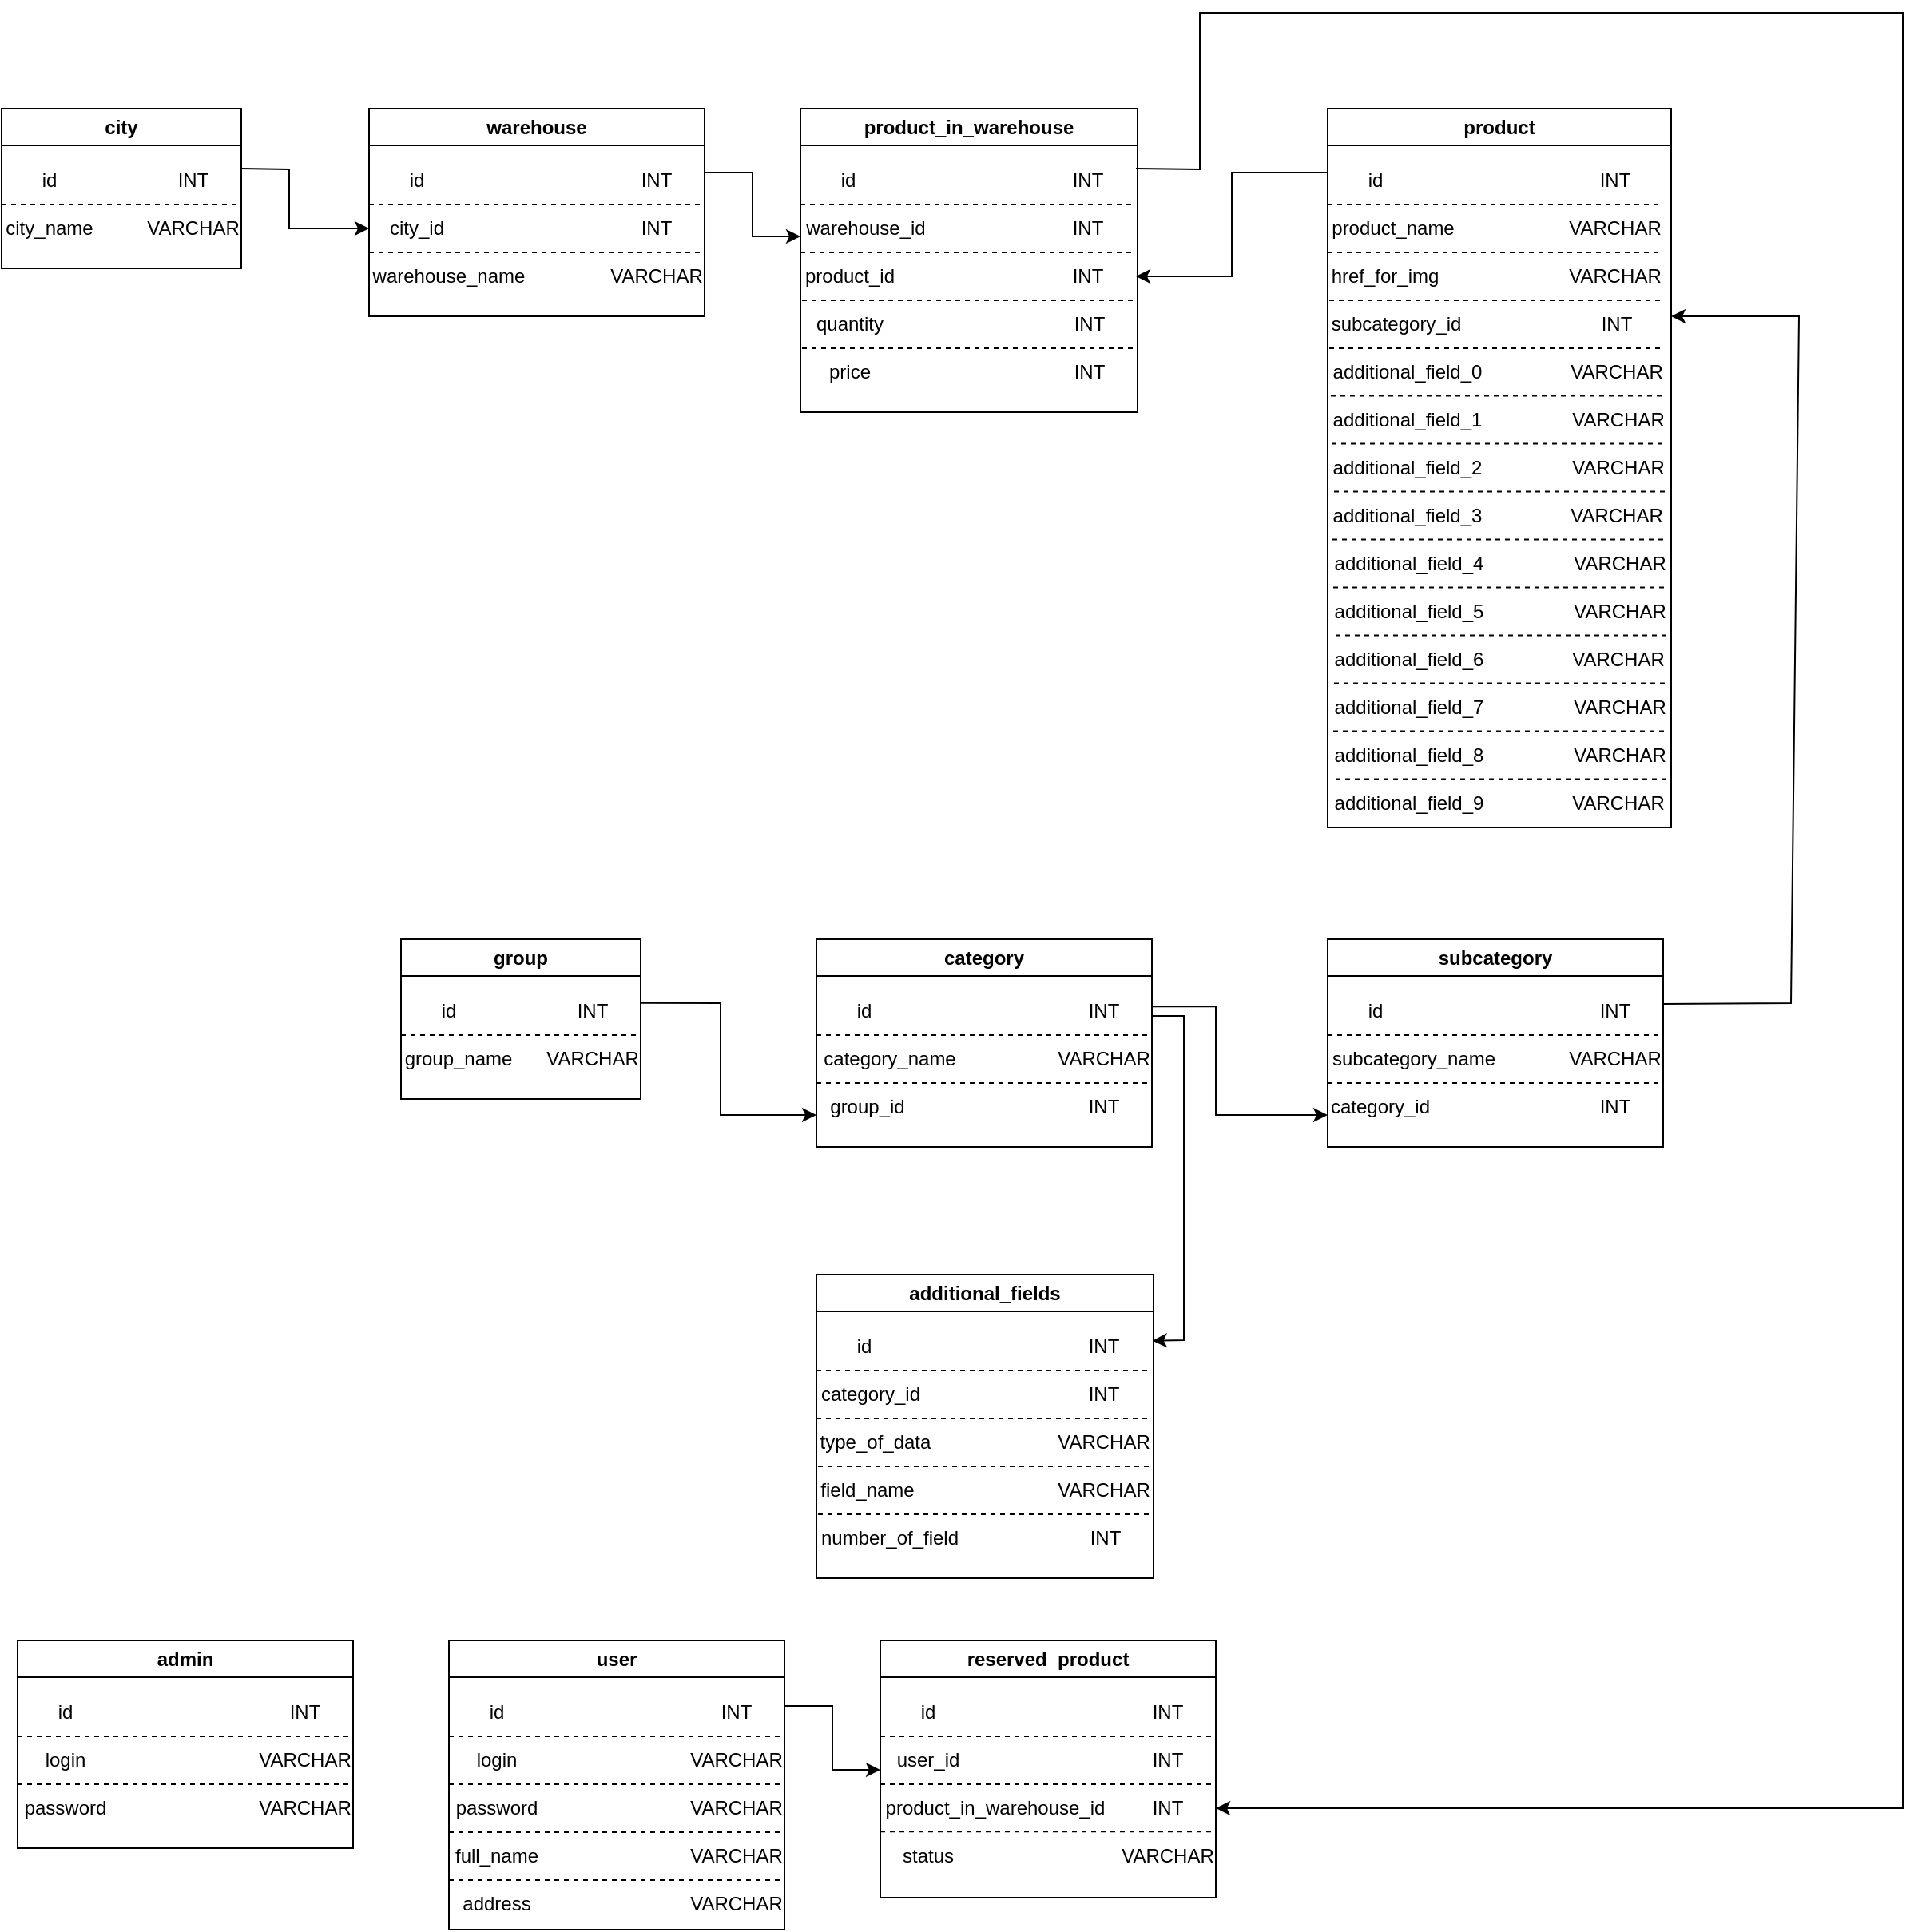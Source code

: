 <mxfile version="23.1.5" type="device">
  <diagram name="Страница — 1" id="NhzPZd3ZT4BppzUAGrmH">
    <mxGraphModel dx="567" dy="331" grid="1" gridSize="10" guides="1" tooltips="1" connect="1" arrows="1" fold="1" page="1" pageScale="1" pageWidth="827" pageHeight="1169" math="0" shadow="0">
      <root>
        <mxCell id="0" />
        <mxCell id="1" parent="0" />
        <mxCell id="bWRNTXjjnEIZdg9ND6SS-1" value="city" style="swimlane;whiteSpace=wrap;html=1;" parent="1" vertex="1">
          <mxGeometry x="20" y="80" width="150" height="100" as="geometry" />
        </mxCell>
        <mxCell id="bWRNTXjjnEIZdg9ND6SS-3" value="id" style="text;html=1;align=center;verticalAlign=middle;whiteSpace=wrap;rounded=0;" parent="bWRNTXjjnEIZdg9ND6SS-1" vertex="1">
          <mxGeometry y="30" width="60" height="30" as="geometry" />
        </mxCell>
        <mxCell id="bWRNTXjjnEIZdg9ND6SS-2" value="INT" style="text;html=1;align=center;verticalAlign=middle;whiteSpace=wrap;rounded=0;" parent="bWRNTXjjnEIZdg9ND6SS-1" vertex="1">
          <mxGeometry x="90" y="30" width="60" height="30" as="geometry" />
        </mxCell>
        <mxCell id="bWRNTXjjnEIZdg9ND6SS-8" value="" style="endArrow=none;dashed=1;html=1;rounded=0;exitX=0;exitY=1;exitDx=0;exitDy=0;entryX=1;entryY=1;entryDx=0;entryDy=0;" parent="bWRNTXjjnEIZdg9ND6SS-1" source="bWRNTXjjnEIZdg9ND6SS-3" target="bWRNTXjjnEIZdg9ND6SS-2" edge="1">
          <mxGeometry width="50" height="50" relative="1" as="geometry">
            <mxPoint x="120" y="120" as="sourcePoint" />
            <mxPoint x="170" y="70" as="targetPoint" />
          </mxGeometry>
        </mxCell>
        <mxCell id="bWRNTXjjnEIZdg9ND6SS-9" value="city_name" style="text;html=1;align=center;verticalAlign=middle;whiteSpace=wrap;rounded=0;" parent="bWRNTXjjnEIZdg9ND6SS-1" vertex="1">
          <mxGeometry y="60" width="60" height="30" as="geometry" />
        </mxCell>
        <mxCell id="bWRNTXjjnEIZdg9ND6SS-10" value="VARCHAR" style="text;html=1;align=center;verticalAlign=middle;whiteSpace=wrap;rounded=0;" parent="bWRNTXjjnEIZdg9ND6SS-1" vertex="1">
          <mxGeometry x="90" y="60" width="60" height="30" as="geometry" />
        </mxCell>
        <mxCell id="bWRNTXjjnEIZdg9ND6SS-11" value="warehouse" style="swimlane;whiteSpace=wrap;html=1;" parent="1" vertex="1">
          <mxGeometry x="250" y="80" width="210" height="130" as="geometry" />
        </mxCell>
        <mxCell id="bWRNTXjjnEIZdg9ND6SS-12" value="id" style="text;html=1;align=center;verticalAlign=middle;whiteSpace=wrap;rounded=0;" parent="bWRNTXjjnEIZdg9ND6SS-11" vertex="1">
          <mxGeometry y="30" width="60" height="30" as="geometry" />
        </mxCell>
        <mxCell id="bWRNTXjjnEIZdg9ND6SS-13" value="INT" style="text;html=1;align=center;verticalAlign=middle;whiteSpace=wrap;rounded=0;" parent="bWRNTXjjnEIZdg9ND6SS-11" vertex="1">
          <mxGeometry x="150" y="30" width="60" height="30" as="geometry" />
        </mxCell>
        <mxCell id="bWRNTXjjnEIZdg9ND6SS-14" value="" style="endArrow=none;dashed=1;html=1;rounded=0;exitX=0;exitY=1;exitDx=0;exitDy=0;entryX=1;entryY=1;entryDx=0;entryDy=0;" parent="bWRNTXjjnEIZdg9ND6SS-11" source="bWRNTXjjnEIZdg9ND6SS-12" target="bWRNTXjjnEIZdg9ND6SS-13" edge="1">
          <mxGeometry width="50" height="50" relative="1" as="geometry">
            <mxPoint x="120" y="120" as="sourcePoint" />
            <mxPoint x="170" y="70" as="targetPoint" />
          </mxGeometry>
        </mxCell>
        <mxCell id="bWRNTXjjnEIZdg9ND6SS-15" value="city_id" style="text;html=1;align=center;verticalAlign=middle;whiteSpace=wrap;rounded=0;" parent="bWRNTXjjnEIZdg9ND6SS-11" vertex="1">
          <mxGeometry y="60" width="60" height="30" as="geometry" />
        </mxCell>
        <mxCell id="bWRNTXjjnEIZdg9ND6SS-16" value="INT" style="text;html=1;align=center;verticalAlign=middle;whiteSpace=wrap;rounded=0;" parent="bWRNTXjjnEIZdg9ND6SS-11" vertex="1">
          <mxGeometry x="150" y="60" width="60" height="30" as="geometry" />
        </mxCell>
        <mxCell id="bWRNTXjjnEIZdg9ND6SS-17" value="" style="endArrow=none;dashed=1;html=1;rounded=0;exitX=0;exitY=1;exitDx=0;exitDy=0;entryX=1;entryY=1;entryDx=0;entryDy=0;entryPerimeter=0;" parent="bWRNTXjjnEIZdg9ND6SS-11" target="bWRNTXjjnEIZdg9ND6SS-16" edge="1">
          <mxGeometry width="50" height="50" relative="1" as="geometry">
            <mxPoint y="90" as="sourcePoint" />
            <mxPoint x="150" y="90" as="targetPoint" />
          </mxGeometry>
        </mxCell>
        <mxCell id="bWRNTXjjnEIZdg9ND6SS-18" value="warehouse_name" style="text;html=1;align=center;verticalAlign=middle;whiteSpace=wrap;rounded=0;" parent="bWRNTXjjnEIZdg9ND6SS-11" vertex="1">
          <mxGeometry x="20" y="90" width="60" height="30" as="geometry" />
        </mxCell>
        <mxCell id="bWRNTXjjnEIZdg9ND6SS-19" value="VARCHAR" style="text;html=1;align=center;verticalAlign=middle;whiteSpace=wrap;rounded=0;" parent="bWRNTXjjnEIZdg9ND6SS-11" vertex="1">
          <mxGeometry x="150" y="90" width="60" height="30" as="geometry" />
        </mxCell>
        <mxCell id="bWRNTXjjnEIZdg9ND6SS-20" value="product_in_warehouse" style="swimlane;whiteSpace=wrap;html=1;" parent="1" vertex="1">
          <mxGeometry x="520" y="80" width="211" height="190" as="geometry" />
        </mxCell>
        <mxCell id="bWRNTXjjnEIZdg9ND6SS-21" value="id" style="text;html=1;align=center;verticalAlign=middle;whiteSpace=wrap;rounded=0;" parent="bWRNTXjjnEIZdg9ND6SS-20" vertex="1">
          <mxGeometry y="30" width="60" height="30" as="geometry" />
        </mxCell>
        <mxCell id="bWRNTXjjnEIZdg9ND6SS-22" value="INT" style="text;html=1;align=center;verticalAlign=middle;whiteSpace=wrap;rounded=0;" parent="bWRNTXjjnEIZdg9ND6SS-20" vertex="1">
          <mxGeometry x="150" y="30" width="60" height="30" as="geometry" />
        </mxCell>
        <mxCell id="bWRNTXjjnEIZdg9ND6SS-23" value="" style="endArrow=none;dashed=1;html=1;rounded=0;exitX=0;exitY=1;exitDx=0;exitDy=0;entryX=1;entryY=1;entryDx=0;entryDy=0;" parent="bWRNTXjjnEIZdg9ND6SS-20" source="bWRNTXjjnEIZdg9ND6SS-21" target="bWRNTXjjnEIZdg9ND6SS-22" edge="1">
          <mxGeometry width="50" height="50" relative="1" as="geometry">
            <mxPoint x="120" y="120" as="sourcePoint" />
            <mxPoint x="170" y="70" as="targetPoint" />
          </mxGeometry>
        </mxCell>
        <mxCell id="bWRNTXjjnEIZdg9ND6SS-24" value="warehouse_id" style="text;html=1;align=center;verticalAlign=middle;whiteSpace=wrap;rounded=0;" parent="bWRNTXjjnEIZdg9ND6SS-20" vertex="1">
          <mxGeometry x="11" y="60" width="60" height="30" as="geometry" />
        </mxCell>
        <mxCell id="bWRNTXjjnEIZdg9ND6SS-25" value="INT" style="text;html=1;align=center;verticalAlign=middle;whiteSpace=wrap;rounded=0;" parent="bWRNTXjjnEIZdg9ND6SS-20" vertex="1">
          <mxGeometry x="150" y="60" width="60" height="30" as="geometry" />
        </mxCell>
        <mxCell id="bWRNTXjjnEIZdg9ND6SS-26" value="" style="endArrow=none;dashed=1;html=1;rounded=0;exitX=0;exitY=1;exitDx=0;exitDy=0;entryX=1;entryY=1;entryDx=0;entryDy=0;entryPerimeter=0;" parent="bWRNTXjjnEIZdg9ND6SS-20" target="bWRNTXjjnEIZdg9ND6SS-25" edge="1">
          <mxGeometry width="50" height="50" relative="1" as="geometry">
            <mxPoint y="90" as="sourcePoint" />
            <mxPoint x="150" y="90" as="targetPoint" />
          </mxGeometry>
        </mxCell>
        <mxCell id="bWRNTXjjnEIZdg9ND6SS-27" value="product_id" style="text;html=1;align=center;verticalAlign=middle;whiteSpace=wrap;rounded=0;" parent="bWRNTXjjnEIZdg9ND6SS-20" vertex="1">
          <mxGeometry x="1" y="90" width="60" height="30" as="geometry" />
        </mxCell>
        <mxCell id="bWRNTXjjnEIZdg9ND6SS-29" value="INT" style="text;html=1;align=center;verticalAlign=middle;whiteSpace=wrap;rounded=0;" parent="bWRNTXjjnEIZdg9ND6SS-20" vertex="1">
          <mxGeometry x="150" y="90" width="60" height="30" as="geometry" />
        </mxCell>
        <mxCell id="bWRNTXjjnEIZdg9ND6SS-31" value="" style="endArrow=none;dashed=1;html=1;rounded=0;exitX=0;exitY=1;exitDx=0;exitDy=0;entryX=1;entryY=1;entryDx=0;entryDy=0;" parent="bWRNTXjjnEIZdg9ND6SS-20" edge="1">
          <mxGeometry width="50" height="50" relative="1" as="geometry">
            <mxPoint x="1" y="120" as="sourcePoint" />
            <mxPoint x="211" y="120" as="targetPoint" />
          </mxGeometry>
        </mxCell>
        <mxCell id="bWRNTXjjnEIZdg9ND6SS-32" value="quantity" style="text;html=1;align=center;verticalAlign=middle;whiteSpace=wrap;rounded=0;" parent="bWRNTXjjnEIZdg9ND6SS-20" vertex="1">
          <mxGeometry x="1" y="120" width="60" height="30" as="geometry" />
        </mxCell>
        <mxCell id="bWRNTXjjnEIZdg9ND6SS-33" value="INT" style="text;html=1;align=center;verticalAlign=middle;whiteSpace=wrap;rounded=0;" parent="bWRNTXjjnEIZdg9ND6SS-20" vertex="1">
          <mxGeometry x="151" y="120" width="60" height="30" as="geometry" />
        </mxCell>
        <mxCell id="bWRNTXjjnEIZdg9ND6SS-34" value="" style="endArrow=none;dashed=1;html=1;rounded=0;exitX=0;exitY=1;exitDx=0;exitDy=0;entryX=1;entryY=1;entryDx=0;entryDy=0;entryPerimeter=0;" parent="bWRNTXjjnEIZdg9ND6SS-20" target="bWRNTXjjnEIZdg9ND6SS-33" edge="1">
          <mxGeometry width="50" height="50" relative="1" as="geometry">
            <mxPoint x="1" y="150" as="sourcePoint" />
            <mxPoint x="151" y="150" as="targetPoint" />
          </mxGeometry>
        </mxCell>
        <mxCell id="bWRNTXjjnEIZdg9ND6SS-35" value="price" style="text;html=1;align=center;verticalAlign=middle;whiteSpace=wrap;rounded=0;" parent="bWRNTXjjnEIZdg9ND6SS-20" vertex="1">
          <mxGeometry x="1" y="150" width="60" height="30" as="geometry" />
        </mxCell>
        <mxCell id="bWRNTXjjnEIZdg9ND6SS-36" value="INT" style="text;html=1;align=center;verticalAlign=middle;whiteSpace=wrap;rounded=0;" parent="bWRNTXjjnEIZdg9ND6SS-20" vertex="1">
          <mxGeometry x="151" y="150" width="60" height="30" as="geometry" />
        </mxCell>
        <mxCell id="bWRNTXjjnEIZdg9ND6SS-37" value="product" style="swimlane;whiteSpace=wrap;html=1;" parent="1" vertex="1">
          <mxGeometry x="850" y="80" width="215" height="450" as="geometry" />
        </mxCell>
        <mxCell id="bWRNTXjjnEIZdg9ND6SS-38" value="id" style="text;html=1;align=center;verticalAlign=middle;whiteSpace=wrap;rounded=0;" parent="bWRNTXjjnEIZdg9ND6SS-37" vertex="1">
          <mxGeometry y="30" width="60" height="30" as="geometry" />
        </mxCell>
        <mxCell id="bWRNTXjjnEIZdg9ND6SS-39" value="INT" style="text;html=1;align=center;verticalAlign=middle;whiteSpace=wrap;rounded=0;" parent="bWRNTXjjnEIZdg9ND6SS-37" vertex="1">
          <mxGeometry x="150" y="30" width="60" height="30" as="geometry" />
        </mxCell>
        <mxCell id="bWRNTXjjnEIZdg9ND6SS-40" value="" style="endArrow=none;dashed=1;html=1;rounded=0;exitX=0;exitY=1;exitDx=0;exitDy=0;entryX=1;entryY=1;entryDx=0;entryDy=0;" parent="bWRNTXjjnEIZdg9ND6SS-37" source="bWRNTXjjnEIZdg9ND6SS-38" target="bWRNTXjjnEIZdg9ND6SS-39" edge="1">
          <mxGeometry width="50" height="50" relative="1" as="geometry">
            <mxPoint x="120" y="120" as="sourcePoint" />
            <mxPoint x="170" y="70" as="targetPoint" />
          </mxGeometry>
        </mxCell>
        <mxCell id="bWRNTXjjnEIZdg9ND6SS-41" value="product_name" style="text;html=1;align=center;verticalAlign=middle;whiteSpace=wrap;rounded=0;" parent="bWRNTXjjnEIZdg9ND6SS-37" vertex="1">
          <mxGeometry x="11" y="60" width="60" height="30" as="geometry" />
        </mxCell>
        <mxCell id="bWRNTXjjnEIZdg9ND6SS-43" value="" style="endArrow=none;dashed=1;html=1;rounded=0;exitX=0;exitY=1;exitDx=0;exitDy=0;entryX=1;entryY=1;entryDx=0;entryDy=0;entryPerimeter=0;" parent="bWRNTXjjnEIZdg9ND6SS-37" edge="1">
          <mxGeometry width="50" height="50" relative="1" as="geometry">
            <mxPoint y="90" as="sourcePoint" />
            <mxPoint x="210" y="90" as="targetPoint" />
          </mxGeometry>
        </mxCell>
        <mxCell id="bWRNTXjjnEIZdg9ND6SS-44" value="href_for_img" style="text;html=1;align=center;verticalAlign=middle;whiteSpace=wrap;rounded=0;" parent="bWRNTXjjnEIZdg9ND6SS-37" vertex="1">
          <mxGeometry x="6" y="90" width="60" height="30" as="geometry" />
        </mxCell>
        <mxCell id="bWRNTXjjnEIZdg9ND6SS-46" value="" style="endArrow=none;dashed=1;html=1;rounded=0;exitX=0;exitY=1;exitDx=0;exitDy=0;entryX=1;entryY=1;entryDx=0;entryDy=0;" parent="bWRNTXjjnEIZdg9ND6SS-37" edge="1">
          <mxGeometry width="50" height="50" relative="1" as="geometry">
            <mxPoint x="1" y="120" as="sourcePoint" />
            <mxPoint x="211" y="120" as="targetPoint" />
          </mxGeometry>
        </mxCell>
        <mxCell id="bWRNTXjjnEIZdg9ND6SS-47" value="subcategory_id" style="text;html=1;align=center;verticalAlign=middle;whiteSpace=wrap;rounded=0;" parent="bWRNTXjjnEIZdg9ND6SS-37" vertex="1">
          <mxGeometry x="13" y="120" width="60" height="30" as="geometry" />
        </mxCell>
        <mxCell id="bWRNTXjjnEIZdg9ND6SS-48" value="INT" style="text;html=1;align=center;verticalAlign=middle;whiteSpace=wrap;rounded=0;" parent="bWRNTXjjnEIZdg9ND6SS-37" vertex="1">
          <mxGeometry x="151" y="120" width="60" height="30" as="geometry" />
        </mxCell>
        <mxCell id="bWRNTXjjnEIZdg9ND6SS-49" value="" style="endArrow=none;dashed=1;html=1;rounded=0;exitX=0;exitY=1;exitDx=0;exitDy=0;entryX=1;entryY=1;entryDx=0;entryDy=0;entryPerimeter=0;" parent="bWRNTXjjnEIZdg9ND6SS-37" target="bWRNTXjjnEIZdg9ND6SS-48" edge="1">
          <mxGeometry width="50" height="50" relative="1" as="geometry">
            <mxPoint x="1" y="150" as="sourcePoint" />
            <mxPoint x="151" y="150" as="targetPoint" />
          </mxGeometry>
        </mxCell>
        <mxCell id="bWRNTXjjnEIZdg9ND6SS-50" value="additional_field_0" style="text;html=1;align=center;verticalAlign=middle;whiteSpace=wrap;rounded=0;" parent="bWRNTXjjnEIZdg9ND6SS-37" vertex="1">
          <mxGeometry x="20" y="150" width="60" height="30" as="geometry" />
        </mxCell>
        <mxCell id="bWRNTXjjnEIZdg9ND6SS-52" value="VARCHAR" style="text;html=1;align=center;verticalAlign=middle;whiteSpace=wrap;rounded=0;" parent="bWRNTXjjnEIZdg9ND6SS-37" vertex="1">
          <mxGeometry x="150" y="60" width="60" height="30" as="geometry" />
        </mxCell>
        <mxCell id="bWRNTXjjnEIZdg9ND6SS-53" value="VARCHAR" style="text;html=1;align=center;verticalAlign=middle;whiteSpace=wrap;rounded=0;" parent="bWRNTXjjnEIZdg9ND6SS-37" vertex="1">
          <mxGeometry x="150" y="90" width="60" height="30" as="geometry" />
        </mxCell>
        <mxCell id="bWRNTXjjnEIZdg9ND6SS-54" value="VARCHAR" style="text;html=1;align=center;verticalAlign=middle;whiteSpace=wrap;rounded=0;" parent="bWRNTXjjnEIZdg9ND6SS-37" vertex="1">
          <mxGeometry x="151" y="150" width="60" height="30" as="geometry" />
        </mxCell>
        <mxCell id="bWRNTXjjnEIZdg9ND6SS-55" value="" style="endArrow=none;dashed=1;html=1;rounded=0;exitX=0;exitY=1;exitDx=0;exitDy=0;entryX=1;entryY=1;entryDx=0;entryDy=0;entryPerimeter=0;" parent="bWRNTXjjnEIZdg9ND6SS-37" edge="1">
          <mxGeometry width="50" height="50" relative="1" as="geometry">
            <mxPoint x="2" y="179.7" as="sourcePoint" />
            <mxPoint x="212" y="179.7" as="targetPoint" />
          </mxGeometry>
        </mxCell>
        <mxCell id="bWRNTXjjnEIZdg9ND6SS-57" value="additional_field_1" style="text;html=1;align=center;verticalAlign=middle;whiteSpace=wrap;rounded=0;" parent="bWRNTXjjnEIZdg9ND6SS-37" vertex="1">
          <mxGeometry x="19.5" y="180" width="60" height="30" as="geometry" />
        </mxCell>
        <mxCell id="bWRNTXjjnEIZdg9ND6SS-58" value="VARCHAR" style="text;html=1;align=center;verticalAlign=middle;whiteSpace=wrap;rounded=0;" parent="bWRNTXjjnEIZdg9ND6SS-37" vertex="1">
          <mxGeometry x="151.5" y="180" width="60" height="30" as="geometry" />
        </mxCell>
        <mxCell id="bWRNTXjjnEIZdg9ND6SS-59" value="" style="endArrow=none;dashed=1;html=1;rounded=0;exitX=0;exitY=1;exitDx=0;exitDy=0;entryX=1;entryY=1;entryDx=0;entryDy=0;entryPerimeter=0;" parent="bWRNTXjjnEIZdg9ND6SS-37" edge="1">
          <mxGeometry width="50" height="50" relative="1" as="geometry">
            <mxPoint x="2.5" y="209.7" as="sourcePoint" />
            <mxPoint x="212.5" y="209.7" as="targetPoint" />
          </mxGeometry>
        </mxCell>
        <mxCell id="bWRNTXjjnEIZdg9ND6SS-60" value="additional_field_2" style="text;html=1;align=center;verticalAlign=middle;whiteSpace=wrap;rounded=0;" parent="bWRNTXjjnEIZdg9ND6SS-37" vertex="1">
          <mxGeometry x="20" y="210" width="60" height="30" as="geometry" />
        </mxCell>
        <mxCell id="bWRNTXjjnEIZdg9ND6SS-61" value="VARCHAR" style="text;html=1;align=center;verticalAlign=middle;whiteSpace=wrap;rounded=0;" parent="bWRNTXjjnEIZdg9ND6SS-37" vertex="1">
          <mxGeometry x="152" y="210" width="60" height="30" as="geometry" />
        </mxCell>
        <mxCell id="bWRNTXjjnEIZdg9ND6SS-62" value="" style="endArrow=none;dashed=1;html=1;rounded=0;exitX=0;exitY=1;exitDx=0;exitDy=0;entryX=1;entryY=1;entryDx=0;entryDy=0;entryPerimeter=0;" parent="bWRNTXjjnEIZdg9ND6SS-37" edge="1">
          <mxGeometry width="50" height="50" relative="1" as="geometry">
            <mxPoint x="4" y="239.7" as="sourcePoint" />
            <mxPoint x="214" y="239.7" as="targetPoint" />
          </mxGeometry>
        </mxCell>
        <mxCell id="bWRNTXjjnEIZdg9ND6SS-63" value="additional_field_3" style="text;html=1;align=center;verticalAlign=middle;whiteSpace=wrap;rounded=0;" parent="bWRNTXjjnEIZdg9ND6SS-37" vertex="1">
          <mxGeometry x="20" y="240" width="60" height="30" as="geometry" />
        </mxCell>
        <mxCell id="bWRNTXjjnEIZdg9ND6SS-64" value="VARCHAR" style="text;html=1;align=center;verticalAlign=middle;whiteSpace=wrap;rounded=0;" parent="bWRNTXjjnEIZdg9ND6SS-37" vertex="1">
          <mxGeometry x="151" y="240" width="60" height="30" as="geometry" />
        </mxCell>
        <mxCell id="bWRNTXjjnEIZdg9ND6SS-65" value="" style="endArrow=none;dashed=1;html=1;rounded=0;exitX=0;exitY=1;exitDx=0;exitDy=0;entryX=1;entryY=1;entryDx=0;entryDy=0;entryPerimeter=0;" parent="bWRNTXjjnEIZdg9ND6SS-37" edge="1">
          <mxGeometry width="50" height="50" relative="1" as="geometry">
            <mxPoint x="3" y="269.7" as="sourcePoint" />
            <mxPoint x="213" y="269.7" as="targetPoint" />
          </mxGeometry>
        </mxCell>
        <mxCell id="bWRNTXjjnEIZdg9ND6SS-67" value="additional_field_4" style="text;html=1;align=center;verticalAlign=middle;whiteSpace=wrap;rounded=0;" parent="bWRNTXjjnEIZdg9ND6SS-37" vertex="1">
          <mxGeometry x="20.5" y="270" width="60" height="30" as="geometry" />
        </mxCell>
        <mxCell id="bWRNTXjjnEIZdg9ND6SS-68" value="VARCHAR" style="text;html=1;align=center;verticalAlign=middle;whiteSpace=wrap;rounded=0;" parent="bWRNTXjjnEIZdg9ND6SS-37" vertex="1">
          <mxGeometry x="152.5" y="270" width="60" height="30" as="geometry" />
        </mxCell>
        <mxCell id="bWRNTXjjnEIZdg9ND6SS-69" value="" style="endArrow=none;dashed=1;html=1;rounded=0;exitX=0;exitY=1;exitDx=0;exitDy=0;entryX=1;entryY=1;entryDx=0;entryDy=0;entryPerimeter=0;" parent="bWRNTXjjnEIZdg9ND6SS-37" edge="1">
          <mxGeometry width="50" height="50" relative="1" as="geometry">
            <mxPoint x="3.5" y="299.7" as="sourcePoint" />
            <mxPoint x="213.5" y="299.7" as="targetPoint" />
          </mxGeometry>
        </mxCell>
        <mxCell id="bWRNTXjjnEIZdg9ND6SS-70" value="additional_field_5" style="text;html=1;align=center;verticalAlign=middle;whiteSpace=wrap;rounded=0;" parent="bWRNTXjjnEIZdg9ND6SS-37" vertex="1">
          <mxGeometry x="21" y="300" width="60" height="30" as="geometry" />
        </mxCell>
        <mxCell id="bWRNTXjjnEIZdg9ND6SS-71" value="VARCHAR" style="text;html=1;align=center;verticalAlign=middle;whiteSpace=wrap;rounded=0;" parent="bWRNTXjjnEIZdg9ND6SS-37" vertex="1">
          <mxGeometry x="153" y="300" width="60" height="30" as="geometry" />
        </mxCell>
        <mxCell id="bWRNTXjjnEIZdg9ND6SS-72" value="" style="endArrow=none;dashed=1;html=1;rounded=0;exitX=0;exitY=1;exitDx=0;exitDy=0;entryX=1;entryY=1;entryDx=0;entryDy=0;entryPerimeter=0;" parent="bWRNTXjjnEIZdg9ND6SS-37" edge="1">
          <mxGeometry width="50" height="50" relative="1" as="geometry">
            <mxPoint x="5" y="329.7" as="sourcePoint" />
            <mxPoint x="215" y="329.7" as="targetPoint" />
          </mxGeometry>
        </mxCell>
        <mxCell id="bWRNTXjjnEIZdg9ND6SS-73" value="additional_field_6" style="text;html=1;align=center;verticalAlign=middle;whiteSpace=wrap;rounded=0;" parent="bWRNTXjjnEIZdg9ND6SS-37" vertex="1">
          <mxGeometry x="21" y="330" width="60" height="30" as="geometry" />
        </mxCell>
        <mxCell id="bWRNTXjjnEIZdg9ND6SS-74" value="VARCHAR" style="text;html=1;align=center;verticalAlign=middle;whiteSpace=wrap;rounded=0;" parent="bWRNTXjjnEIZdg9ND6SS-37" vertex="1">
          <mxGeometry x="152" y="330" width="60" height="30" as="geometry" />
        </mxCell>
        <mxCell id="bWRNTXjjnEIZdg9ND6SS-75" value="" style="endArrow=none;dashed=1;html=1;rounded=0;exitX=0;exitY=1;exitDx=0;exitDy=0;entryX=1;entryY=1;entryDx=0;entryDy=0;entryPerimeter=0;" parent="bWRNTXjjnEIZdg9ND6SS-37" edge="1">
          <mxGeometry width="50" height="50" relative="1" as="geometry">
            <mxPoint x="4" y="359.7" as="sourcePoint" />
            <mxPoint x="214" y="359.7" as="targetPoint" />
          </mxGeometry>
        </mxCell>
        <mxCell id="bWRNTXjjnEIZdg9ND6SS-76" value="additional_field_7" style="text;html=1;align=center;verticalAlign=middle;whiteSpace=wrap;rounded=0;" parent="bWRNTXjjnEIZdg9ND6SS-37" vertex="1">
          <mxGeometry x="20.5" y="360" width="60" height="30" as="geometry" />
        </mxCell>
        <mxCell id="bWRNTXjjnEIZdg9ND6SS-77" value="VARCHAR" style="text;html=1;align=center;verticalAlign=middle;whiteSpace=wrap;rounded=0;" parent="bWRNTXjjnEIZdg9ND6SS-37" vertex="1">
          <mxGeometry x="152.5" y="360" width="60" height="30" as="geometry" />
        </mxCell>
        <mxCell id="bWRNTXjjnEIZdg9ND6SS-78" value="" style="endArrow=none;dashed=1;html=1;rounded=0;exitX=0;exitY=1;exitDx=0;exitDy=0;entryX=1;entryY=1;entryDx=0;entryDy=0;entryPerimeter=0;" parent="bWRNTXjjnEIZdg9ND6SS-37" edge="1">
          <mxGeometry width="50" height="50" relative="1" as="geometry">
            <mxPoint x="3.5" y="389.7" as="sourcePoint" />
            <mxPoint x="213.5" y="389.7" as="targetPoint" />
          </mxGeometry>
        </mxCell>
        <mxCell id="bWRNTXjjnEIZdg9ND6SS-79" value="additional_field_8" style="text;html=1;align=center;verticalAlign=middle;whiteSpace=wrap;rounded=0;" parent="bWRNTXjjnEIZdg9ND6SS-37" vertex="1">
          <mxGeometry x="21" y="390" width="60" height="30" as="geometry" />
        </mxCell>
        <mxCell id="bWRNTXjjnEIZdg9ND6SS-80" value="VARCHAR" style="text;html=1;align=center;verticalAlign=middle;whiteSpace=wrap;rounded=0;" parent="bWRNTXjjnEIZdg9ND6SS-37" vertex="1">
          <mxGeometry x="153" y="390" width="60" height="30" as="geometry" />
        </mxCell>
        <mxCell id="bWRNTXjjnEIZdg9ND6SS-81" value="" style="endArrow=none;dashed=1;html=1;rounded=0;exitX=0;exitY=1;exitDx=0;exitDy=0;entryX=1;entryY=1;entryDx=0;entryDy=0;entryPerimeter=0;" parent="bWRNTXjjnEIZdg9ND6SS-37" edge="1">
          <mxGeometry width="50" height="50" relative="1" as="geometry">
            <mxPoint x="5" y="419.7" as="sourcePoint" />
            <mxPoint x="215" y="419.7" as="targetPoint" />
          </mxGeometry>
        </mxCell>
        <mxCell id="bWRNTXjjnEIZdg9ND6SS-82" value="additional_field_9" style="text;html=1;align=center;verticalAlign=middle;whiteSpace=wrap;rounded=0;" parent="bWRNTXjjnEIZdg9ND6SS-37" vertex="1">
          <mxGeometry x="21" y="420" width="60" height="30" as="geometry" />
        </mxCell>
        <mxCell id="bWRNTXjjnEIZdg9ND6SS-83" value="VARCHAR" style="text;html=1;align=center;verticalAlign=middle;whiteSpace=wrap;rounded=0;" parent="bWRNTXjjnEIZdg9ND6SS-37" vertex="1">
          <mxGeometry x="152" y="420" width="60" height="30" as="geometry" />
        </mxCell>
        <mxCell id="bWRNTXjjnEIZdg9ND6SS-85" value="subcategory" style="swimlane;whiteSpace=wrap;html=1;" parent="1" vertex="1">
          <mxGeometry x="850" y="600" width="210" height="130" as="geometry" />
        </mxCell>
        <mxCell id="bWRNTXjjnEIZdg9ND6SS-86" value="id" style="text;html=1;align=center;verticalAlign=middle;whiteSpace=wrap;rounded=0;" parent="bWRNTXjjnEIZdg9ND6SS-85" vertex="1">
          <mxGeometry y="30" width="60" height="30" as="geometry" />
        </mxCell>
        <mxCell id="bWRNTXjjnEIZdg9ND6SS-87" value="INT" style="text;html=1;align=center;verticalAlign=middle;whiteSpace=wrap;rounded=0;" parent="bWRNTXjjnEIZdg9ND6SS-85" vertex="1">
          <mxGeometry x="150" y="30" width="60" height="30" as="geometry" />
        </mxCell>
        <mxCell id="bWRNTXjjnEIZdg9ND6SS-88" value="" style="endArrow=none;dashed=1;html=1;rounded=0;exitX=0;exitY=1;exitDx=0;exitDy=0;entryX=1;entryY=1;entryDx=0;entryDy=0;" parent="bWRNTXjjnEIZdg9ND6SS-85" source="bWRNTXjjnEIZdg9ND6SS-86" target="bWRNTXjjnEIZdg9ND6SS-87" edge="1">
          <mxGeometry width="50" height="50" relative="1" as="geometry">
            <mxPoint x="120" y="120" as="sourcePoint" />
            <mxPoint x="170" y="70" as="targetPoint" />
          </mxGeometry>
        </mxCell>
        <mxCell id="bWRNTXjjnEIZdg9ND6SS-89" value="subcategory_name" style="text;html=1;align=center;verticalAlign=middle;whiteSpace=wrap;rounded=0;" parent="bWRNTXjjnEIZdg9ND6SS-85" vertex="1">
          <mxGeometry x="24" y="60" width="60" height="30" as="geometry" />
        </mxCell>
        <mxCell id="bWRNTXjjnEIZdg9ND6SS-91" value="" style="endArrow=none;dashed=1;html=1;rounded=0;exitX=0;exitY=1;exitDx=0;exitDy=0;entryX=1;entryY=1;entryDx=0;entryDy=0;entryPerimeter=0;" parent="bWRNTXjjnEIZdg9ND6SS-85" edge="1">
          <mxGeometry width="50" height="50" relative="1" as="geometry">
            <mxPoint y="90" as="sourcePoint" />
            <mxPoint x="210" y="90" as="targetPoint" />
          </mxGeometry>
        </mxCell>
        <mxCell id="bWRNTXjjnEIZdg9ND6SS-94" value="VARCHAR" style="text;html=1;align=center;verticalAlign=middle;whiteSpace=wrap;rounded=0;" parent="bWRNTXjjnEIZdg9ND6SS-85" vertex="1">
          <mxGeometry x="150" y="60" width="60" height="30" as="geometry" />
        </mxCell>
        <mxCell id="bWRNTXjjnEIZdg9ND6SS-96" value="INT" style="text;html=1;align=center;verticalAlign=middle;whiteSpace=wrap;rounded=0;" parent="bWRNTXjjnEIZdg9ND6SS-85" vertex="1">
          <mxGeometry x="150" y="90" width="60" height="30" as="geometry" />
        </mxCell>
        <mxCell id="bWRNTXjjnEIZdg9ND6SS-95" value="category_id" style="text;html=1;align=center;verticalAlign=middle;whiteSpace=wrap;rounded=0;" parent="1" vertex="1">
          <mxGeometry x="853" y="690" width="60" height="30" as="geometry" />
        </mxCell>
        <mxCell id="bWRNTXjjnEIZdg9ND6SS-97" value="category" style="swimlane;whiteSpace=wrap;html=1;" parent="1" vertex="1">
          <mxGeometry x="530" y="600" width="210" height="130" as="geometry" />
        </mxCell>
        <mxCell id="bWRNTXjjnEIZdg9ND6SS-98" value="id" style="text;html=1;align=center;verticalAlign=middle;whiteSpace=wrap;rounded=0;" parent="bWRNTXjjnEIZdg9ND6SS-97" vertex="1">
          <mxGeometry y="30" width="60" height="30" as="geometry" />
        </mxCell>
        <mxCell id="bWRNTXjjnEIZdg9ND6SS-99" value="INT" style="text;html=1;align=center;verticalAlign=middle;whiteSpace=wrap;rounded=0;" parent="bWRNTXjjnEIZdg9ND6SS-97" vertex="1">
          <mxGeometry x="150" y="30" width="60" height="30" as="geometry" />
        </mxCell>
        <mxCell id="bWRNTXjjnEIZdg9ND6SS-100" value="" style="endArrow=none;dashed=1;html=1;rounded=0;exitX=0;exitY=1;exitDx=0;exitDy=0;entryX=1;entryY=1;entryDx=0;entryDy=0;" parent="bWRNTXjjnEIZdg9ND6SS-97" source="bWRNTXjjnEIZdg9ND6SS-98" target="bWRNTXjjnEIZdg9ND6SS-99" edge="1">
          <mxGeometry width="50" height="50" relative="1" as="geometry">
            <mxPoint x="120" y="120" as="sourcePoint" />
            <mxPoint x="170" y="70" as="targetPoint" />
          </mxGeometry>
        </mxCell>
        <mxCell id="bWRNTXjjnEIZdg9ND6SS-101" value="category_name" style="text;html=1;align=center;verticalAlign=middle;whiteSpace=wrap;rounded=0;" parent="bWRNTXjjnEIZdg9ND6SS-97" vertex="1">
          <mxGeometry x="16" y="60" width="60" height="30" as="geometry" />
        </mxCell>
        <mxCell id="bWRNTXjjnEIZdg9ND6SS-102" value="" style="endArrow=none;dashed=1;html=1;rounded=0;exitX=0;exitY=1;exitDx=0;exitDy=0;entryX=1;entryY=1;entryDx=0;entryDy=0;entryPerimeter=0;" parent="bWRNTXjjnEIZdg9ND6SS-97" edge="1">
          <mxGeometry width="50" height="50" relative="1" as="geometry">
            <mxPoint y="90" as="sourcePoint" />
            <mxPoint x="210" y="90" as="targetPoint" />
          </mxGeometry>
        </mxCell>
        <mxCell id="bWRNTXjjnEIZdg9ND6SS-103" value="VARCHAR" style="text;html=1;align=center;verticalAlign=middle;whiteSpace=wrap;rounded=0;" parent="bWRNTXjjnEIZdg9ND6SS-97" vertex="1">
          <mxGeometry x="150" y="60" width="60" height="30" as="geometry" />
        </mxCell>
        <mxCell id="bWRNTXjjnEIZdg9ND6SS-104" value="INT" style="text;html=1;align=center;verticalAlign=middle;whiteSpace=wrap;rounded=0;" parent="bWRNTXjjnEIZdg9ND6SS-97" vertex="1">
          <mxGeometry x="150" y="90" width="60" height="30" as="geometry" />
        </mxCell>
        <mxCell id="bWRNTXjjnEIZdg9ND6SS-105" value="group_id" style="text;html=1;align=center;verticalAlign=middle;whiteSpace=wrap;rounded=0;" parent="1" vertex="1">
          <mxGeometry x="532" y="690" width="60" height="30" as="geometry" />
        </mxCell>
        <mxCell id="bWRNTXjjnEIZdg9ND6SS-106" value="group" style="swimlane;whiteSpace=wrap;html=1;" parent="1" vertex="1">
          <mxGeometry x="270" y="600" width="150" height="100" as="geometry" />
        </mxCell>
        <mxCell id="bWRNTXjjnEIZdg9ND6SS-107" value="id" style="text;html=1;align=center;verticalAlign=middle;whiteSpace=wrap;rounded=0;" parent="bWRNTXjjnEIZdg9ND6SS-106" vertex="1">
          <mxGeometry y="30" width="60" height="30" as="geometry" />
        </mxCell>
        <mxCell id="bWRNTXjjnEIZdg9ND6SS-108" value="INT" style="text;html=1;align=center;verticalAlign=middle;whiteSpace=wrap;rounded=0;" parent="bWRNTXjjnEIZdg9ND6SS-106" vertex="1">
          <mxGeometry x="90" y="30" width="60" height="30" as="geometry" />
        </mxCell>
        <mxCell id="bWRNTXjjnEIZdg9ND6SS-109" value="" style="endArrow=none;dashed=1;html=1;rounded=0;exitX=0;exitY=1;exitDx=0;exitDy=0;entryX=1;entryY=1;entryDx=0;entryDy=0;" parent="bWRNTXjjnEIZdg9ND6SS-106" source="bWRNTXjjnEIZdg9ND6SS-107" target="bWRNTXjjnEIZdg9ND6SS-108" edge="1">
          <mxGeometry width="50" height="50" relative="1" as="geometry">
            <mxPoint x="120" y="120" as="sourcePoint" />
            <mxPoint x="170" y="70" as="targetPoint" />
          </mxGeometry>
        </mxCell>
        <mxCell id="bWRNTXjjnEIZdg9ND6SS-110" value="group_name" style="text;html=1;align=center;verticalAlign=middle;whiteSpace=wrap;rounded=0;" parent="bWRNTXjjnEIZdg9ND6SS-106" vertex="1">
          <mxGeometry x="6" y="60" width="60" height="30" as="geometry" />
        </mxCell>
        <mxCell id="bWRNTXjjnEIZdg9ND6SS-111" value="VARCHAR" style="text;html=1;align=center;verticalAlign=middle;whiteSpace=wrap;rounded=0;" parent="bWRNTXjjnEIZdg9ND6SS-106" vertex="1">
          <mxGeometry x="90" y="60" width="60" height="30" as="geometry" />
        </mxCell>
        <mxCell id="bWRNTXjjnEIZdg9ND6SS-112" value="additional_fields" style="swimlane;whiteSpace=wrap;html=1;" parent="1" vertex="1">
          <mxGeometry x="530" y="810" width="211" height="190" as="geometry" />
        </mxCell>
        <mxCell id="bWRNTXjjnEIZdg9ND6SS-113" value="id" style="text;html=1;align=center;verticalAlign=middle;whiteSpace=wrap;rounded=0;" parent="bWRNTXjjnEIZdg9ND6SS-112" vertex="1">
          <mxGeometry y="30" width="60" height="30" as="geometry" />
        </mxCell>
        <mxCell id="bWRNTXjjnEIZdg9ND6SS-114" value="INT" style="text;html=1;align=center;verticalAlign=middle;whiteSpace=wrap;rounded=0;" parent="bWRNTXjjnEIZdg9ND6SS-112" vertex="1">
          <mxGeometry x="150" y="30" width="60" height="30" as="geometry" />
        </mxCell>
        <mxCell id="bWRNTXjjnEIZdg9ND6SS-115" value="" style="endArrow=none;dashed=1;html=1;rounded=0;exitX=0;exitY=1;exitDx=0;exitDy=0;entryX=1;entryY=1;entryDx=0;entryDy=0;" parent="bWRNTXjjnEIZdg9ND6SS-112" source="bWRNTXjjnEIZdg9ND6SS-113" target="bWRNTXjjnEIZdg9ND6SS-114" edge="1">
          <mxGeometry width="50" height="50" relative="1" as="geometry">
            <mxPoint x="120" y="120" as="sourcePoint" />
            <mxPoint x="170" y="70" as="targetPoint" />
          </mxGeometry>
        </mxCell>
        <mxCell id="bWRNTXjjnEIZdg9ND6SS-117" value="INT" style="text;html=1;align=center;verticalAlign=middle;whiteSpace=wrap;rounded=0;" parent="bWRNTXjjnEIZdg9ND6SS-112" vertex="1">
          <mxGeometry x="150" y="60" width="60" height="30" as="geometry" />
        </mxCell>
        <mxCell id="bWRNTXjjnEIZdg9ND6SS-118" value="" style="endArrow=none;dashed=1;html=1;rounded=0;exitX=0;exitY=1;exitDx=0;exitDy=0;entryX=1;entryY=1;entryDx=0;entryDy=0;entryPerimeter=0;" parent="bWRNTXjjnEIZdg9ND6SS-112" target="bWRNTXjjnEIZdg9ND6SS-117" edge="1">
          <mxGeometry width="50" height="50" relative="1" as="geometry">
            <mxPoint y="90" as="sourcePoint" />
            <mxPoint x="150" y="90" as="targetPoint" />
          </mxGeometry>
        </mxCell>
        <mxCell id="bWRNTXjjnEIZdg9ND6SS-119" value="type_of_data" style="text;html=1;align=center;verticalAlign=middle;whiteSpace=wrap;rounded=0;" parent="bWRNTXjjnEIZdg9ND6SS-112" vertex="1">
          <mxGeometry x="7" y="90" width="60" height="30" as="geometry" />
        </mxCell>
        <mxCell id="bWRNTXjjnEIZdg9ND6SS-121" value="" style="endArrow=none;dashed=1;html=1;rounded=0;exitX=0;exitY=1;exitDx=0;exitDy=0;entryX=1;entryY=1;entryDx=0;entryDy=0;" parent="bWRNTXjjnEIZdg9ND6SS-112" edge="1">
          <mxGeometry width="50" height="50" relative="1" as="geometry">
            <mxPoint x="1" y="120" as="sourcePoint" />
            <mxPoint x="211" y="120" as="targetPoint" />
          </mxGeometry>
        </mxCell>
        <mxCell id="bWRNTXjjnEIZdg9ND6SS-122" value="field_name" style="text;html=1;align=center;verticalAlign=middle;whiteSpace=wrap;rounded=0;" parent="bWRNTXjjnEIZdg9ND6SS-112" vertex="1">
          <mxGeometry x="2" y="120" width="60" height="30" as="geometry" />
        </mxCell>
        <mxCell id="bWRNTXjjnEIZdg9ND6SS-124" value="" style="endArrow=none;dashed=1;html=1;rounded=0;exitX=0;exitY=1;exitDx=0;exitDy=0;entryX=1;entryY=1;entryDx=0;entryDy=0;entryPerimeter=0;" parent="bWRNTXjjnEIZdg9ND6SS-112" edge="1">
          <mxGeometry width="50" height="50" relative="1" as="geometry">
            <mxPoint x="1" y="150" as="sourcePoint" />
            <mxPoint x="211" y="150" as="targetPoint" />
          </mxGeometry>
        </mxCell>
        <mxCell id="bWRNTXjjnEIZdg9ND6SS-125" value="number_of_field" style="text;html=1;align=center;verticalAlign=middle;whiteSpace=wrap;rounded=0;" parent="bWRNTXjjnEIZdg9ND6SS-112" vertex="1">
          <mxGeometry x="16" y="150" width="60" height="30" as="geometry" />
        </mxCell>
        <mxCell id="bWRNTXjjnEIZdg9ND6SS-126" value="INT" style="text;html=1;align=center;verticalAlign=middle;whiteSpace=wrap;rounded=0;" parent="bWRNTXjjnEIZdg9ND6SS-112" vertex="1">
          <mxGeometry x="151" y="150" width="60" height="30" as="geometry" />
        </mxCell>
        <mxCell id="bWRNTXjjnEIZdg9ND6SS-127" value="category_id" style="text;html=1;align=center;verticalAlign=middle;whiteSpace=wrap;rounded=0;" parent="bWRNTXjjnEIZdg9ND6SS-112" vertex="1">
          <mxGeometry x="4" y="60" width="60" height="30" as="geometry" />
        </mxCell>
        <mxCell id="bWRNTXjjnEIZdg9ND6SS-128" value="VARCHAR" style="text;html=1;align=center;verticalAlign=middle;whiteSpace=wrap;rounded=0;" parent="bWRNTXjjnEIZdg9ND6SS-112" vertex="1">
          <mxGeometry x="150" y="90" width="60" height="30" as="geometry" />
        </mxCell>
        <mxCell id="bWRNTXjjnEIZdg9ND6SS-129" value="VARCHAR" style="text;html=1;align=center;verticalAlign=middle;whiteSpace=wrap;rounded=0;" parent="bWRNTXjjnEIZdg9ND6SS-112" vertex="1">
          <mxGeometry x="150" y="120" width="60" height="30" as="geometry" />
        </mxCell>
        <mxCell id="bWRNTXjjnEIZdg9ND6SS-130" value="" style="endArrow=classic;html=1;rounded=0;exitX=1;exitY=0.25;exitDx=0;exitDy=0;entryX=0;entryY=0.5;entryDx=0;entryDy=0;" parent="1" source="bWRNTXjjnEIZdg9ND6SS-2" target="bWRNTXjjnEIZdg9ND6SS-15" edge="1">
          <mxGeometry width="50" height="50" relative="1" as="geometry">
            <mxPoint x="350" y="270" as="sourcePoint" />
            <mxPoint x="400" y="220" as="targetPoint" />
            <Array as="points">
              <mxPoint x="200" y="118" />
              <mxPoint x="200" y="155" />
            </Array>
          </mxGeometry>
        </mxCell>
        <mxCell id="bWRNTXjjnEIZdg9ND6SS-131" value="" style="endArrow=classic;html=1;rounded=0;" parent="1" edge="1">
          <mxGeometry width="50" height="50" relative="1" as="geometry">
            <mxPoint x="460" y="120" as="sourcePoint" />
            <mxPoint x="520" y="160" as="targetPoint" />
            <Array as="points">
              <mxPoint x="490" y="120" />
              <mxPoint x="490" y="160" />
            </Array>
          </mxGeometry>
        </mxCell>
        <mxCell id="bWRNTXjjnEIZdg9ND6SS-132" value="" style="endArrow=classic;html=1;rounded=0;entryX=1;entryY=0.5;entryDx=0;entryDy=0;exitX=0;exitY=0.333;exitDx=0;exitDy=0;exitPerimeter=0;" parent="1" source="bWRNTXjjnEIZdg9ND6SS-38" target="bWRNTXjjnEIZdg9ND6SS-29" edge="1">
          <mxGeometry width="50" height="50" relative="1" as="geometry">
            <mxPoint x="790" y="380" as="sourcePoint" />
            <mxPoint x="770" y="240" as="targetPoint" />
            <Array as="points">
              <mxPoint x="790" y="120" />
              <mxPoint x="790" y="185" />
            </Array>
          </mxGeometry>
        </mxCell>
        <mxCell id="bWRNTXjjnEIZdg9ND6SS-133" value="" style="endArrow=classic;html=1;rounded=0;exitX=0.992;exitY=0.35;exitDx=0;exitDy=0;exitPerimeter=0;" parent="1" source="bWRNTXjjnEIZdg9ND6SS-87" edge="1">
          <mxGeometry width="50" height="50" relative="1" as="geometry">
            <mxPoint x="1145" y="640" as="sourcePoint" />
            <mxPoint x="1065" y="210" as="targetPoint" />
            <Array as="points">
              <mxPoint x="1140" y="640" />
              <mxPoint x="1145" y="210" />
            </Array>
          </mxGeometry>
        </mxCell>
        <mxCell id="bWRNTXjjnEIZdg9ND6SS-135" value="" style="endArrow=classic;html=1;rounded=0;exitX=0.999;exitY=0.406;exitDx=0;exitDy=0;exitPerimeter=0;" parent="1" source="bWRNTXjjnEIZdg9ND6SS-99" edge="1">
          <mxGeometry width="50" height="50" relative="1" as="geometry">
            <mxPoint x="780" y="670" as="sourcePoint" />
            <mxPoint x="850" y="710" as="targetPoint" />
            <Array as="points">
              <mxPoint x="780" y="642" />
              <mxPoint x="780" y="710" />
            </Array>
          </mxGeometry>
        </mxCell>
        <mxCell id="bWRNTXjjnEIZdg9ND6SS-136" value="" style="endArrow=classic;html=1;rounded=0;entryX=1.006;entryY=0.378;entryDx=0;entryDy=0;entryPerimeter=0;" parent="1" target="bWRNTXjjnEIZdg9ND6SS-114" edge="1">
          <mxGeometry width="50" height="50" relative="1" as="geometry">
            <mxPoint x="740" y="648" as="sourcePoint" />
            <mxPoint x="760" y="880" as="targetPoint" />
            <Array as="points">
              <mxPoint x="760" y="648" />
              <mxPoint x="760" y="851" />
            </Array>
          </mxGeometry>
        </mxCell>
        <mxCell id="bWRNTXjjnEIZdg9ND6SS-138" value="" style="endArrow=classic;html=1;rounded=0;exitX=0.994;exitY=0.328;exitDx=0;exitDy=0;exitPerimeter=0;" parent="1" source="bWRNTXjjnEIZdg9ND6SS-108" edge="1">
          <mxGeometry width="50" height="50" relative="1" as="geometry">
            <mxPoint x="510" y="750" as="sourcePoint" />
            <mxPoint x="530" y="710" as="targetPoint" />
            <Array as="points">
              <mxPoint x="470" y="640" />
              <mxPoint x="470" y="710" />
            </Array>
          </mxGeometry>
        </mxCell>
        <mxCell id="Xf-fbO6nO0b2L-jsEtqa-1" value="admin" style="swimlane;whiteSpace=wrap;html=1;" parent="1" vertex="1">
          <mxGeometry x="30" y="1039" width="210" height="130" as="geometry" />
        </mxCell>
        <mxCell id="Xf-fbO6nO0b2L-jsEtqa-2" value="id" style="text;html=1;align=center;verticalAlign=middle;whiteSpace=wrap;rounded=0;" parent="Xf-fbO6nO0b2L-jsEtqa-1" vertex="1">
          <mxGeometry y="30" width="60" height="30" as="geometry" />
        </mxCell>
        <mxCell id="Xf-fbO6nO0b2L-jsEtqa-3" value="INT" style="text;html=1;align=center;verticalAlign=middle;whiteSpace=wrap;rounded=0;" parent="Xf-fbO6nO0b2L-jsEtqa-1" vertex="1">
          <mxGeometry x="150" y="30" width="60" height="30" as="geometry" />
        </mxCell>
        <mxCell id="Xf-fbO6nO0b2L-jsEtqa-4" value="" style="endArrow=none;dashed=1;html=1;rounded=0;exitX=0;exitY=1;exitDx=0;exitDy=0;entryX=1;entryY=1;entryDx=0;entryDy=0;" parent="Xf-fbO6nO0b2L-jsEtqa-1" source="Xf-fbO6nO0b2L-jsEtqa-2" target="Xf-fbO6nO0b2L-jsEtqa-3" edge="1">
          <mxGeometry width="50" height="50" relative="1" as="geometry">
            <mxPoint x="120" y="120" as="sourcePoint" />
            <mxPoint x="170" y="70" as="targetPoint" />
          </mxGeometry>
        </mxCell>
        <mxCell id="Xf-fbO6nO0b2L-jsEtqa-5" value="login" style="text;html=1;align=center;verticalAlign=middle;whiteSpace=wrap;rounded=0;" parent="Xf-fbO6nO0b2L-jsEtqa-1" vertex="1">
          <mxGeometry y="60" width="60" height="30" as="geometry" />
        </mxCell>
        <mxCell id="Xf-fbO6nO0b2L-jsEtqa-7" value="" style="endArrow=none;dashed=1;html=1;rounded=0;exitX=0;exitY=1;exitDx=0;exitDy=0;entryX=1;entryY=1;entryDx=0;entryDy=0;entryPerimeter=0;" parent="Xf-fbO6nO0b2L-jsEtqa-1" edge="1">
          <mxGeometry width="50" height="50" relative="1" as="geometry">
            <mxPoint y="90" as="sourcePoint" />
            <mxPoint x="210" y="90" as="targetPoint" />
          </mxGeometry>
        </mxCell>
        <mxCell id="Xf-fbO6nO0b2L-jsEtqa-8" value="password" style="text;html=1;align=center;verticalAlign=middle;whiteSpace=wrap;rounded=0;" parent="Xf-fbO6nO0b2L-jsEtqa-1" vertex="1">
          <mxGeometry y="90" width="60" height="30" as="geometry" />
        </mxCell>
        <mxCell id="Xf-fbO6nO0b2L-jsEtqa-9" value="VARCHAR" style="text;html=1;align=center;verticalAlign=middle;whiteSpace=wrap;rounded=0;" parent="Xf-fbO6nO0b2L-jsEtqa-1" vertex="1">
          <mxGeometry x="150" y="90" width="60" height="30" as="geometry" />
        </mxCell>
        <mxCell id="Xf-fbO6nO0b2L-jsEtqa-10" value="VARCHAR" style="text;html=1;align=center;verticalAlign=middle;whiteSpace=wrap;rounded=0;" parent="Xf-fbO6nO0b2L-jsEtqa-1" vertex="1">
          <mxGeometry x="150" y="60" width="60" height="30" as="geometry" />
        </mxCell>
        <mxCell id="Xf-fbO6nO0b2L-jsEtqa-11" value="user" style="swimlane;whiteSpace=wrap;html=1;" parent="1" vertex="1">
          <mxGeometry x="300" y="1039" width="210" height="181" as="geometry" />
        </mxCell>
        <mxCell id="Xf-fbO6nO0b2L-jsEtqa-12" value="id" style="text;html=1;align=center;verticalAlign=middle;whiteSpace=wrap;rounded=0;" parent="Xf-fbO6nO0b2L-jsEtqa-11" vertex="1">
          <mxGeometry y="30" width="60" height="30" as="geometry" />
        </mxCell>
        <mxCell id="Xf-fbO6nO0b2L-jsEtqa-13" value="INT" style="text;html=1;align=center;verticalAlign=middle;whiteSpace=wrap;rounded=0;" parent="Xf-fbO6nO0b2L-jsEtqa-11" vertex="1">
          <mxGeometry x="150" y="30" width="60" height="30" as="geometry" />
        </mxCell>
        <mxCell id="Xf-fbO6nO0b2L-jsEtqa-14" value="" style="endArrow=none;dashed=1;html=1;rounded=0;exitX=0;exitY=1;exitDx=0;exitDy=0;entryX=1;entryY=1;entryDx=0;entryDy=0;" parent="Xf-fbO6nO0b2L-jsEtqa-11" source="Xf-fbO6nO0b2L-jsEtqa-12" target="Xf-fbO6nO0b2L-jsEtqa-13" edge="1">
          <mxGeometry width="50" height="50" relative="1" as="geometry">
            <mxPoint x="120" y="120" as="sourcePoint" />
            <mxPoint x="170" y="70" as="targetPoint" />
          </mxGeometry>
        </mxCell>
        <mxCell id="Xf-fbO6nO0b2L-jsEtqa-15" value="login" style="text;html=1;align=center;verticalAlign=middle;whiteSpace=wrap;rounded=0;" parent="Xf-fbO6nO0b2L-jsEtqa-11" vertex="1">
          <mxGeometry y="60" width="60" height="30" as="geometry" />
        </mxCell>
        <mxCell id="Xf-fbO6nO0b2L-jsEtqa-16" value="" style="endArrow=none;dashed=1;html=1;rounded=0;exitX=0;exitY=1;exitDx=0;exitDy=0;entryX=1;entryY=1;entryDx=0;entryDy=0;entryPerimeter=0;" parent="Xf-fbO6nO0b2L-jsEtqa-11" edge="1">
          <mxGeometry width="50" height="50" relative="1" as="geometry">
            <mxPoint y="90" as="sourcePoint" />
            <mxPoint x="210" y="90" as="targetPoint" />
          </mxGeometry>
        </mxCell>
        <mxCell id="Xf-fbO6nO0b2L-jsEtqa-17" value="password" style="text;html=1;align=center;verticalAlign=middle;whiteSpace=wrap;rounded=0;" parent="Xf-fbO6nO0b2L-jsEtqa-11" vertex="1">
          <mxGeometry y="90" width="60" height="30" as="geometry" />
        </mxCell>
        <mxCell id="Xf-fbO6nO0b2L-jsEtqa-18" value="VARCHAR" style="text;html=1;align=center;verticalAlign=middle;whiteSpace=wrap;rounded=0;" parent="Xf-fbO6nO0b2L-jsEtqa-11" vertex="1">
          <mxGeometry x="150" y="90" width="60" height="30" as="geometry" />
        </mxCell>
        <mxCell id="Xf-fbO6nO0b2L-jsEtqa-19" value="VARCHAR" style="text;html=1;align=center;verticalAlign=middle;whiteSpace=wrap;rounded=0;" parent="Xf-fbO6nO0b2L-jsEtqa-11" vertex="1">
          <mxGeometry x="150" y="60" width="60" height="30" as="geometry" />
        </mxCell>
        <mxCell id="Xf-fbO6nO0b2L-jsEtqa-20" value="" style="endArrow=none;dashed=1;html=1;rounded=0;exitX=0;exitY=1;exitDx=0;exitDy=0;entryX=1;entryY=1;entryDx=0;entryDy=0;entryPerimeter=0;" parent="Xf-fbO6nO0b2L-jsEtqa-11" edge="1">
          <mxGeometry width="50" height="50" relative="1" as="geometry">
            <mxPoint y="120" as="sourcePoint" />
            <mxPoint x="210" y="120" as="targetPoint" />
          </mxGeometry>
        </mxCell>
        <mxCell id="Xf-fbO6nO0b2L-jsEtqa-21" value="full_name" style="text;html=1;align=center;verticalAlign=middle;whiteSpace=wrap;rounded=0;" parent="Xf-fbO6nO0b2L-jsEtqa-11" vertex="1">
          <mxGeometry y="120" width="60" height="30" as="geometry" />
        </mxCell>
        <mxCell id="Xf-fbO6nO0b2L-jsEtqa-22" value="VARCHAR" style="text;html=1;align=center;verticalAlign=middle;whiteSpace=wrap;rounded=0;" parent="Xf-fbO6nO0b2L-jsEtqa-11" vertex="1">
          <mxGeometry x="150" y="120" width="60" height="30" as="geometry" />
        </mxCell>
        <mxCell id="Xf-fbO6nO0b2L-jsEtqa-23" value="" style="endArrow=none;dashed=1;html=1;rounded=0;exitX=0;exitY=1;exitDx=0;exitDy=0;entryX=1;entryY=1;entryDx=0;entryDy=0;entryPerimeter=0;" parent="Xf-fbO6nO0b2L-jsEtqa-11" edge="1">
          <mxGeometry width="50" height="50" relative="1" as="geometry">
            <mxPoint y="150" as="sourcePoint" />
            <mxPoint x="210" y="150" as="targetPoint" />
          </mxGeometry>
        </mxCell>
        <mxCell id="Xf-fbO6nO0b2L-jsEtqa-24" value="address" style="text;html=1;align=center;verticalAlign=middle;whiteSpace=wrap;rounded=0;" parent="Xf-fbO6nO0b2L-jsEtqa-11" vertex="1">
          <mxGeometry y="150" width="60" height="30" as="geometry" />
        </mxCell>
        <mxCell id="Xf-fbO6nO0b2L-jsEtqa-25" value="VARCHAR" style="text;html=1;align=center;verticalAlign=middle;whiteSpace=wrap;rounded=0;" parent="Xf-fbO6nO0b2L-jsEtqa-11" vertex="1">
          <mxGeometry x="150" y="150" width="60" height="30" as="geometry" />
        </mxCell>
        <mxCell id="Xf-fbO6nO0b2L-jsEtqa-26" value="reserved_product" style="swimlane;whiteSpace=wrap;html=1;" parent="1" vertex="1">
          <mxGeometry x="570" y="1039" width="210" height="161" as="geometry" />
        </mxCell>
        <mxCell id="Xf-fbO6nO0b2L-jsEtqa-27" value="id" style="text;html=1;align=center;verticalAlign=middle;whiteSpace=wrap;rounded=0;" parent="Xf-fbO6nO0b2L-jsEtqa-26" vertex="1">
          <mxGeometry y="30" width="60" height="30" as="geometry" />
        </mxCell>
        <mxCell id="Xf-fbO6nO0b2L-jsEtqa-28" value="INT" style="text;html=1;align=center;verticalAlign=middle;whiteSpace=wrap;rounded=0;" parent="Xf-fbO6nO0b2L-jsEtqa-26" vertex="1">
          <mxGeometry x="150" y="30" width="60" height="30" as="geometry" />
        </mxCell>
        <mxCell id="Xf-fbO6nO0b2L-jsEtqa-29" value="" style="endArrow=none;dashed=1;html=1;rounded=0;exitX=0;exitY=1;exitDx=0;exitDy=0;entryX=1;entryY=1;entryDx=0;entryDy=0;" parent="Xf-fbO6nO0b2L-jsEtqa-26" source="Xf-fbO6nO0b2L-jsEtqa-27" target="Xf-fbO6nO0b2L-jsEtqa-28" edge="1">
          <mxGeometry width="50" height="50" relative="1" as="geometry">
            <mxPoint x="120" y="120" as="sourcePoint" />
            <mxPoint x="170" y="70" as="targetPoint" />
          </mxGeometry>
        </mxCell>
        <mxCell id="Xf-fbO6nO0b2L-jsEtqa-30" value="user_id" style="text;html=1;align=center;verticalAlign=middle;whiteSpace=wrap;rounded=0;" parent="Xf-fbO6nO0b2L-jsEtqa-26" vertex="1">
          <mxGeometry y="60" width="60" height="30" as="geometry" />
        </mxCell>
        <mxCell id="Xf-fbO6nO0b2L-jsEtqa-31" value="" style="endArrow=none;dashed=1;html=1;rounded=0;exitX=0;exitY=1;exitDx=0;exitDy=0;entryX=1;entryY=1;entryDx=0;entryDy=0;entryPerimeter=0;" parent="Xf-fbO6nO0b2L-jsEtqa-26" edge="1">
          <mxGeometry width="50" height="50" relative="1" as="geometry">
            <mxPoint y="90" as="sourcePoint" />
            <mxPoint x="210" y="90" as="targetPoint" />
          </mxGeometry>
        </mxCell>
        <mxCell id="Xf-fbO6nO0b2L-jsEtqa-32" value="product_in_warehouse_id" style="text;html=1;align=center;verticalAlign=middle;whiteSpace=wrap;rounded=0;" parent="Xf-fbO6nO0b2L-jsEtqa-26" vertex="1">
          <mxGeometry x="42" y="90" width="60" height="30" as="geometry" />
        </mxCell>
        <mxCell id="Xf-fbO6nO0b2L-jsEtqa-41" value="INT" style="text;html=1;align=center;verticalAlign=middle;whiteSpace=wrap;rounded=0;" parent="Xf-fbO6nO0b2L-jsEtqa-26" vertex="1">
          <mxGeometry x="150" y="60" width="60" height="30" as="geometry" />
        </mxCell>
        <mxCell id="Xf-fbO6nO0b2L-jsEtqa-42" value="INT" style="text;html=1;align=center;verticalAlign=middle;whiteSpace=wrap;rounded=0;" parent="Xf-fbO6nO0b2L-jsEtqa-26" vertex="1">
          <mxGeometry x="150" y="90" width="60" height="30" as="geometry" />
        </mxCell>
        <mxCell id="qsz8-w02vStNr6K36Nn9-1" value="" style="endArrow=none;dashed=1;html=1;rounded=0;exitX=0;exitY=1;exitDx=0;exitDy=0;entryX=1;entryY=1;entryDx=0;entryDy=0;entryPerimeter=0;" edge="1" parent="Xf-fbO6nO0b2L-jsEtqa-26">
          <mxGeometry width="50" height="50" relative="1" as="geometry">
            <mxPoint y="119.6" as="sourcePoint" />
            <mxPoint x="210" y="119.6" as="targetPoint" />
          </mxGeometry>
        </mxCell>
        <mxCell id="qsz8-w02vStNr6K36Nn9-2" value="VARCHAR" style="text;html=1;align=center;verticalAlign=middle;whiteSpace=wrap;rounded=0;" vertex="1" parent="Xf-fbO6nO0b2L-jsEtqa-26">
          <mxGeometry x="150" y="120" width="60" height="30" as="geometry" />
        </mxCell>
        <mxCell id="qsz8-w02vStNr6K36Nn9-3" value="status" style="text;html=1;align=center;verticalAlign=middle;whiteSpace=wrap;rounded=0;" vertex="1" parent="Xf-fbO6nO0b2L-jsEtqa-26">
          <mxGeometry y="120" width="60" height="30" as="geometry" />
        </mxCell>
        <mxCell id="Xf-fbO6nO0b2L-jsEtqa-43" value="" style="endArrow=classic;html=1;rounded=0;entryX=0;entryY=0.7;entryDx=0;entryDy=0;entryPerimeter=0;" parent="1" target="Xf-fbO6nO0b2L-jsEtqa-30" edge="1">
          <mxGeometry width="50" height="50" relative="1" as="geometry">
            <mxPoint x="510" y="1080" as="sourcePoint" />
            <mxPoint x="560" y="1030" as="targetPoint" />
            <Array as="points">
              <mxPoint x="540" y="1080" />
              <mxPoint x="540" y="1120" />
            </Array>
          </mxGeometry>
        </mxCell>
        <mxCell id="Xf-fbO6nO0b2L-jsEtqa-45" value="" style="endArrow=classic;html=1;rounded=0;entryX=1;entryY=0.5;entryDx=0;entryDy=0;exitX=1;exitY=0.25;exitDx=0;exitDy=0;" parent="1" source="bWRNTXjjnEIZdg9ND6SS-22" target="Xf-fbO6nO0b2L-jsEtqa-42" edge="1">
          <mxGeometry width="50" height="50" relative="1" as="geometry">
            <mxPoint x="730" y="20" as="sourcePoint" />
            <mxPoint x="990" y="1030" as="targetPoint" />
            <Array as="points">
              <mxPoint x="770" y="118" />
              <mxPoint x="770" y="20" />
              <mxPoint x="1210" y="20" />
              <mxPoint x="1210" y="1144" />
            </Array>
          </mxGeometry>
        </mxCell>
      </root>
    </mxGraphModel>
  </diagram>
</mxfile>
